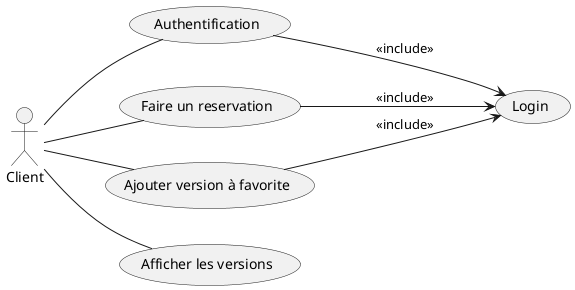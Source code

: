 
@startuml
left to right direction 
actor "Client" as Client

    usecase "Login" as Login
    usecase "Authentification" as Auth
    usecase "Faire un reservation" as Reservation
    usecase "Ajouter version à favorite" as AddFavorite
    usecase "Afficher les versions" as DisplayVersions


Client -- Auth
Client -- Reservation
Client -- AddFavorite
Client -- DisplayVersions


' Includes 
Auth ---> Login : <<include>>
Reservation ---> Login : <<include>>
AddFavorite ---> Login : <<include>>





@enduml